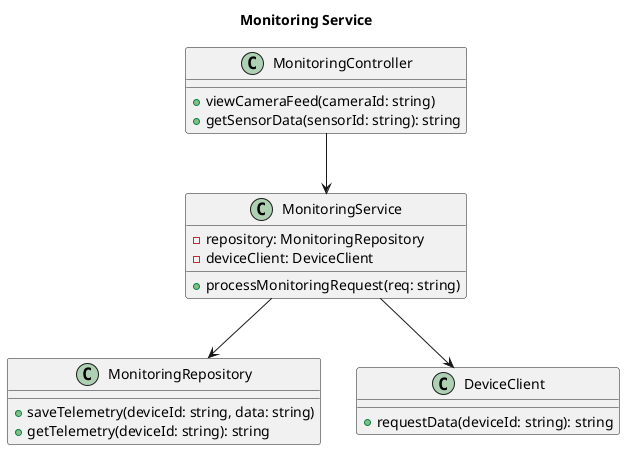 @startuml
title Monitoring Service

class MonitoringController {
  + viewCameraFeed(cameraId: string)
  + getSensorData(sensorId: string): string
}

class MonitoringService {
  - repository: MonitoringRepository
  - deviceClient: DeviceClient
  + processMonitoringRequest(req: string)
}

class MonitoringRepository {
  + saveTelemetry(deviceId: string, data: string)
  + getTelemetry(deviceId: string): string
}

class DeviceClient {
  + requestData(deviceId: string): string
}

MonitoringController --> MonitoringService
MonitoringService --> MonitoringRepository
MonitoringService --> DeviceClient
@enduml
